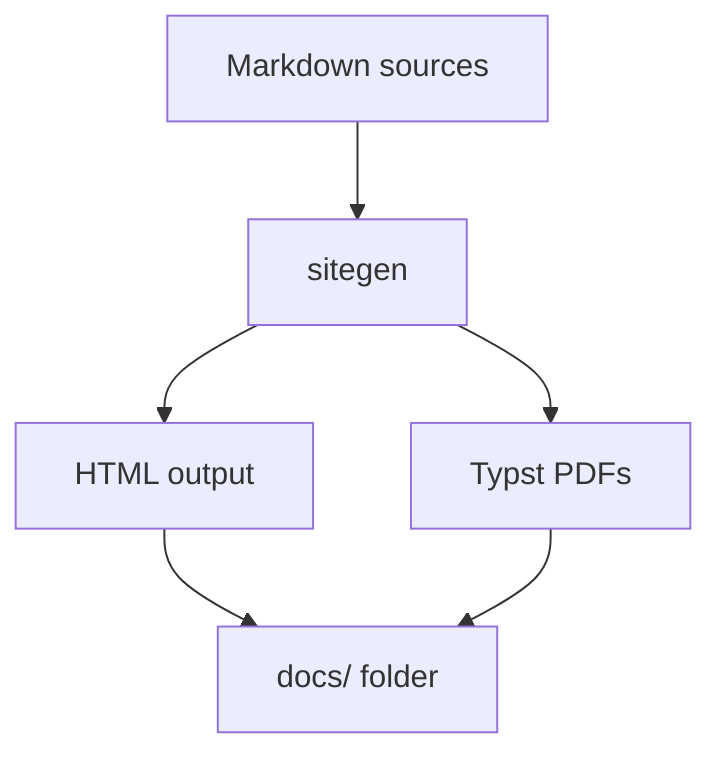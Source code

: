 flowchart TD
    A[Markdown sources] --> B[sitegen]
    B --> C[HTML output]
    B --> D[Typst PDFs]
    C --> E[docs/ folder]
    D --> E